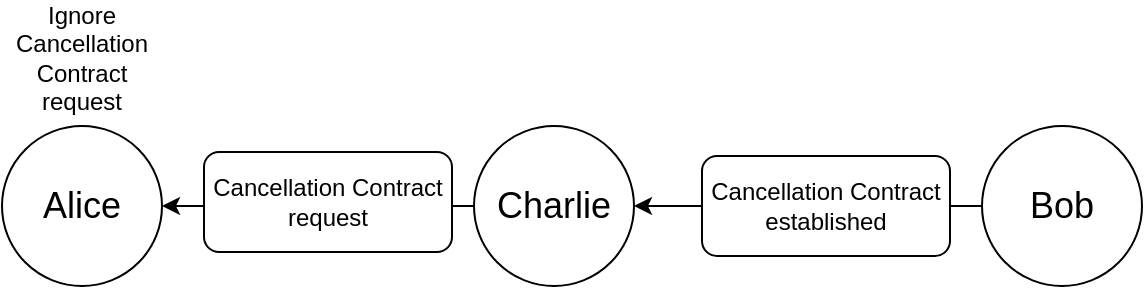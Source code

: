 <mxfile version="13.3.0" type="device"><diagram id="etTxmFfobamK0aVIS-rG" name="Page-1"><mxGraphModel dx="2555" dy="1173" grid="1" gridSize="10" guides="1" tooltips="1" connect="1" arrows="1" fold="1" page="1" pageScale="1" pageWidth="850" pageHeight="1100" math="0" shadow="0"><root><mxCell id="0"/><mxCell id="1" parent="0"/><mxCell id="ijPi_WRgXfL04pC2FsnF-1" value="&lt;font style=&quot;font-size: 18px&quot;&gt;Alice&lt;/font&gt;" style="ellipse;whiteSpace=wrap;html=1;aspect=fixed;" vertex="1" parent="1"><mxGeometry x="70" y="170" width="80" height="80" as="geometry"/></mxCell><mxCell id="ijPi_WRgXfL04pC2FsnF-2" value="&lt;font style=&quot;font-size: 18px&quot;&gt;Charlie&lt;/font&gt;" style="ellipse;whiteSpace=wrap;html=1;aspect=fixed;" vertex="1" parent="1"><mxGeometry x="306" y="170" width="80" height="80" as="geometry"/></mxCell><mxCell id="ijPi_WRgXfL04pC2FsnF-3" value="&lt;font style=&quot;font-size: 18px&quot;&gt;Bob&lt;/font&gt;" style="ellipse;whiteSpace=wrap;html=1;aspect=fixed;" vertex="1" parent="1"><mxGeometry x="560" y="170" width="80" height="80" as="geometry"/></mxCell><mxCell id="ijPi_WRgXfL04pC2FsnF-4" value="" style="endArrow=classic;html=1;exitX=0;exitY=0.5;exitDx=0;exitDy=0;entryX=1;entryY=0.5;entryDx=0;entryDy=0;" edge="1" parent="1" source="ijPi_WRgXfL04pC2FsnF-3" target="ijPi_WRgXfL04pC2FsnF-2"><mxGeometry width="50" height="50" relative="1" as="geometry"><mxPoint x="400" y="270" as="sourcePoint"/><mxPoint x="420" y="220" as="targetPoint"/><Array as="points"/></mxGeometry></mxCell><mxCell id="ijPi_WRgXfL04pC2FsnF-6" value="" style="endArrow=classic;html=1;exitX=0;exitY=0.5;exitDx=0;exitDy=0;entryX=1;entryY=0.5;entryDx=0;entryDy=0;" edge="1" parent="1" source="ijPi_WRgXfL04pC2FsnF-2" target="ijPi_WRgXfL04pC2FsnF-1"><mxGeometry width="50" height="50" relative="1" as="geometry"><mxPoint x="495" y="220" as="sourcePoint"/><mxPoint x="396" y="220" as="targetPoint"/><Array as="points"/></mxGeometry></mxCell><mxCell id="ijPi_WRgXfL04pC2FsnF-7" value="Cancellation Contract established" style="rounded=1;whiteSpace=wrap;html=1;" vertex="1" parent="1"><mxGeometry x="420" y="185" width="124" height="50" as="geometry"/></mxCell><mxCell id="ijPi_WRgXfL04pC2FsnF-9" value="Cancellation Contract request" style="rounded=1;whiteSpace=wrap;html=1;" vertex="1" parent="1"><mxGeometry x="171" y="183" width="124" height="50" as="geometry"/></mxCell><mxCell id="ijPi_WRgXfL04pC2FsnF-12" value="Ignore Cancellation Contract request" style="text;html=1;strokeColor=none;fillColor=none;align=center;verticalAlign=middle;whiteSpace=wrap;rounded=0;" vertex="1" parent="1"><mxGeometry x="90" y="126" width="40" height="20" as="geometry"/></mxCell></root></mxGraphModel></diagram></mxfile>
